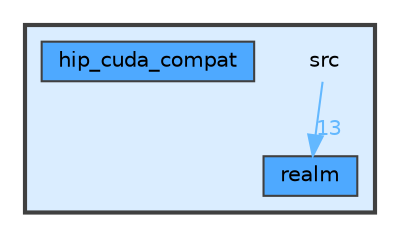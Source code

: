 digraph "/home/runner/work/realm/realm/realm-src/src"
{
 // LATEX_PDF_SIZE
  bgcolor="transparent";
  edge [fontname=Helvetica,fontsize=10,labelfontname=Helvetica,labelfontsize=10];
  node [fontname=Helvetica,fontsize=10,shape=box,height=0.2,width=0.4];
  compound=true
  subgraph clusterdir_ee9be144b9bbb327f7901f15e8330b27 {
    graph [ bgcolor="#daedff", pencolor="grey25", label="", fontname=Helvetica,fontsize=10 style="filled,bold", URL="dir_ee9be144b9bbb327f7901f15e8330b27.html",tooltip=""]
    dir_ee9be144b9bbb327f7901f15e8330b27 [shape=plaintext, label="src"];
  dir_b108c7deb3ad2e92a9ec6882d463fd32 [label="hip_cuda_compat", fillcolor="#4ea9ff", color="grey25", style="filled", URL="dir_b108c7deb3ad2e92a9ec6882d463fd32.html",tooltip=""];
  dir_06cde62235d8b7ed0bac91e2b7ac07d2 [label="realm", fillcolor="#4ea9ff", color="grey25", style="filled", URL="dir_06cde62235d8b7ed0bac91e2b7ac07d2.html",tooltip=""];
  }
  dir_ee9be144b9bbb327f7901f15e8330b27->dir_06cde62235d8b7ed0bac91e2b7ac07d2 [headlabel="13", labeldistance=1.5 headhref="dir_000018_000017.html" href="dir_000018_000017.html" color="steelblue1" fontcolor="steelblue1"];
}
